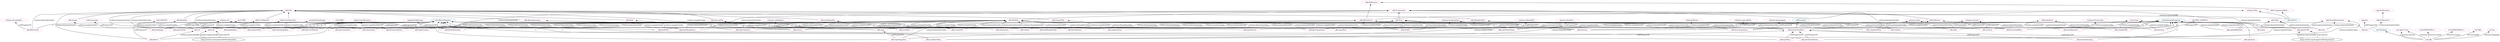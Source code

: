 digraph G {
  rankdir=BT
  node[height=.3]
"https://w3id.org/oseg/ont/okh#Component" [fillcolor="#1f77b4" color="#1f77b4" label="okh:Component"]
"https://w3id.org/oseg/ont/okh#ContributionGuide" [fillcolor="#1f77b4" color="#1f77b4" label="okh:ContributionG..."]
"http://ns.nature.com/terms/Publication" [fillcolor="#1f77b4" color="#1f77b4" label="npg:Publication"]
"http://schema.org/StructuredValue" [fillcolor="#1f77b4" color="#1f77b4" label="schema:Structured..."]
"https://w3id.org/oseg/ont/okh#ExportFile" [fillcolor="#1f77b4" color="#1f77b4" label="okh:ExportFile"]
"https://w3id.org/oseg/ont/okh#SourceFile" [fillcolor="#1f77b4" color="#1f77b4" label="okh:SourceFile"]
"https://w3id.org/oseg/ont/okh#ManifestFile" [fillcolor="#1f77b4" color="#1f77b4" label="okh:ManifestFile"]
"https://w3id.org/oseg/ont/okh#BoM" [fillcolor="#1f77b4" color="#1f77b4" label="okh:BoM"]
"https://w3id.org/oseg/ont/okh#ManufacturingInstructions" [fillcolor="#1f77b4" color="#1f77b4" label="okh:Manufacturing..."]
"http://www.w3.org/2001/XMLSchema#dateTimeStamp" [fillcolor="#1f77b4" color="#1f77b4" label="xsd:dateTimeStamp"]
"https://w3id.org/oseg/ont/okh#UserManual" [fillcolor="#1f77b4" color="#1f77b4" label="okh:UserManual"]
"http://spdx.org/rdf/terms#ListedLicense" [fillcolor="#1f77b4" color="#1f77b4" label="spdxt:ListedLicense"]
"https://w3id.org/oseg/ont/otrl#OTRL" [fillcolor="#1f77b4" color="#1f77b4" label="otrl:OTRL"]
"https://w3id.org/oseg/ont/otrl#ODRL" [fillcolor="#1f77b4" color="#1f77b4" label="otrl:ODRL"]
"https://w3id.org/oseg/ont/okh#Standard" [fillcolor="#1f77b4" color="#1f77b4" label="okh:Standard"]
"https://w3id.org/oseg/ont/okh#ComponentReference" [fillcolor="#1f77b4" color="#1f77b4" label="okh:ComponentRefe..."]
"https://w3id.org/oseg/ont/okh#WebsiteUrl" [fillcolor="#1f77b4" color="#1f77b4" label="okh:WebsiteUrl"]
"http://schema.org/Organization" [fillcolor="#1f77b4" color="#1f77b4" label="schema:Organization"]
"http://www.w3.org/1999/02/22-rdf-syntax-ns#Property" [fillcolor="#1f77b4" color="#1f77b4" label="rdf:Property"]
"http://www.w3.org/2001/XMLSchema#string" [fillcolor="#1f77b4" color="#1f77b4" label="xsd:string"]
"https://w3id.org/oseg/ont/okh#Part" [fillcolor="#1f77b4" color="#1f77b4" label="okh:Part"]
"https://w3id.org/oseg/ont/tsdc/core#OHTsDC" [fillcolor="#1f77b4" color="#1f77b4" label="tsdc:OHTsDC"]
"https://w3id.org/oseg/ont/okh#FileUrl" [fillcolor="#1f77b4" color="#1f77b4" label="okh:FileUrl"]
"https://w3id.org/oseg/ont/okh#OuterDimensions" [fillcolor="#1f77b4" color="#1f77b4" label="okh:OuterDimensions"]
"https://w3id.org/oseg/ont/okh#Publication" [fillcolor="#1f77b4" color="#1f77b4" label="okh:Publication"]
"https://w3id.org/oseg/ont/okh#Software" [fillcolor="#1f77b4" color="#1f77b4" label="okh:Software"]
"https://w3id.org/oseg/ont/okh#Mass" [fillcolor="#1f77b4" color="#1f77b4" label="okh:Mass"]
"http://schema.org/Person" [fillcolor="#1f77b4" color="#1f77b4" label="schema:Person"]
"https://w3id.org/oseg/ont/okh#File" [fillcolor="#1f77b4" color="#1f77b4" label="okh:File"]
"https://w3id.org/oseg/ont/okh#Module" [fillcolor="#1f77b4" color="#1f77b4" label="okh:Module"]
"http://www.w3.org/2002/07/owl#ObjectProperty" [fillcolor="#1f77b4" color="#1f77b4" label="owl:ObjectProperty"]
"http://schema.org/URL" [fillcolor="#1f77b4" color="#1f77b4" label="schema:URL"]
"https://w3id.org/oseg/ont/okh#AuxiliaryFile" [fillcolor="#1f77b4" color="#1f77b4" label="okh:AuxiliaryFile"]
"http://www.w3.org/2002/07/owl#Ontology" [fillcolor="#1f77b4" color="#1f77b4" label="owl:Ontology"]
"https://w3id.org/oseg/ont/okh#Reference" [fillcolor="#1f77b4" color="#1f77b4" label="okh:Reference"]
"https://w3id.org/oseg/ont/okh#Image" [fillcolor="#1f77b4" color="#1f77b4" label="okh:Image"]
"https://w3id.org/oseg/ont/okh#Readme" [fillcolor="#1f77b4" color="#1f77b4" label="okh:Readme"]
"http://www.w3.org/2002/07/owl#DatatypeProperty" [fillcolor="#1f77b4" color="#1f77b4" label="owl:DatatypeProperty"]
"https://w3id.org/oseg/ont/okh#manufacturingProcess" [fillcolor="#e377c2" color="#e377c2" label="okh:manufacturing..."]
"https://w3id.org/oseg/ont/okh#Module" [fillcolor="#e377c2" color="#e377c2" label="okh:Module"]
"https://www.gnu.org/licenses/gpl-3.0.txt" [fillcolor="#e377c2" color="#e377c2" label="ns1:gpl-3.0.txt"]
"https://w3id.org/oseg/ont/okh#technologyReadinessLevel" [fillcolor="#e377c2" color="#e377c2" label="okh:technologyRea..."]
"https://w3id.org/oseg/ont/okh#productionMetadata" [fillcolor="#e377c2" color="#e377c2" label="okh:productionMet..."]
"https://w3id.org/oseg/ont/okh#url" [fillcolor="#e377c2" color="#e377c2" label="okh:url"]
"https://w3id.org/oseg/ont/okh#forkOf" [fillcolor="#e377c2" color="#e377c2" label="okh:forkOf"]
"https://w3id.org/oseg/ont/okh#Part" [fillcolor="#e377c2" color="#e377c2" label="okh:Part"]
"http://schema.org/inLanguage" [fillcolor="#e377c2" color="#e377c2" label="schema:inLanguage"]
"http://www.w3.org/2001/XMLSchema#string" [fillcolor="#e377c2" color="#e377c2" label="xsd:string"]
"https://w3id.org/oseg/ont/okh#hasImage" [fillcolor="#e377c2" color="#e377c2" label="okh:hasImage"]
"https://w3id.org/oseg/ont/okh#hasManifestFile" [fillcolor="#e377c2" color="#e377c2" label="okh:hasManifestFile"]
"http://schema.org/image" [fillcolor="#e377c2" color="#e377c2" label="schema:image"]
"https://w3id.org/oseg/ont/okh#openSCAD" [fillcolor="#e377c2" color="#e377c2" label="okh:openSCAD"]
"https://w3id.org/oseg/ont/okh#Publication" [fillcolor="#e377c2" color="#e377c2" label="okh:Publication"]
"https://w3id.org/oseg/ont/okh#documentationLanguage" [fillcolor="#e377c2" color="#e377c2" label="okh:documentation..."]
"https://w3id.org/oseg/ont/okh#Software" [fillcolor="#e377c2" color="#e377c2" label="okh:Software"]
"https://w3id.org/oseg/ont/okh#OuterDimensions" [fillcolor="#e377c2" color="#e377c2" label="okh:OuterDimensions"]
"http://schema.org/url" [fillcolor="#e377c2" color="#e377c2" label="schema:url"]
"https://w3id.org/oseg/ont/okh#AuxiliaryFile" [fillcolor="#e377c2" color="#e377c2" label="okh:AuxiliaryFile"]
"http://schema.org/value" [fillcolor="#e377c2" color="#e377c2" label="schema:value"]
"https://w3id.org/oseg/ont/okh#Component" [fillcolor="#e377c2" color="#e377c2" label="okh:Component"]
"http://ns.nature.com/terms/hasPublication" [fillcolor="#e377c2" color="#e377c2" label="npg:hasPublication"]
"https://w3id.org/oseg/ont/okh#value" [fillcolor="#e377c2" color="#e377c2" label="okh:value"]
"https://w3id.org/oseg/ont/okh#fileFormat" [fillcolor="#e377c2" color="#e377c2" label="okh:fileFormat"]
"https://w3id.org/oseg/ont/okh#version" [fillcolor="#e377c2" color="#e377c2" label="okh:version"]
"https://w3id.org/oseg/ont/okh#timestamp" [fillcolor="#e377c2" color="#e377c2" label="okh:timestamp"]
"https://w3id.org/oseg/ont/okh#File" [fillcolor="#e377c2" color="#e377c2" label="okh:File"]
"http://ns.nature.com/terms/doi" [fillcolor="#e377c2" color="#e377c2" label="npg:doi"]
"https://w3id.org/oseg/ont/okh#export" [fillcolor="#e377c2" color="#e377c2" label="okh:export"]
"http://schema.org/copyrightHolder" [fillcolor="#e377c2" color="#e377c2" label="schema:copyrightH..."]
"http://purl.obolibrary.org/obo/BFO_0000016" [fillcolor="#e377c2" color="#e377c2" label="obo:BFO_0000016"]
"https://orcid.org/0000-0002-1611-7129" [fillcolor="#e377c2" color="#e377c2" label="orcid:0000-0002-1..."]
"https://w3id.org/oseg/ont/okh#versionOf" [fillcolor="#e377c2" color="#e377c2" label="okh:versionOf"]
"https://w3id.org/oseg/ont/okh#ContributionGuide" [fillcolor="#e377c2" color="#e377c2" label="okh:ContributionG..."]
"https://w3id.org/oseg/ont/okh#unit" [fillcolor="#e377c2" color="#e377c2" label="okh:unit"]
"https://w3id.org/oseg/ont/okh#smallestToleranceClass" [fillcolor="#e377c2" color="#e377c2" label="okh:smallestToler..."]
"https://orcid.org/0009-0004-3559-6542" [fillcolor="#e377c2" color="#e377c2" label="orcid:0009-0004-3..."]
"https://w3id.org/oseg/ont/okh#ManifestFile" [fillcolor="#e377c2" color="#e377c2" label="okh:ManifestFile"]
"https://w3id.org/oseg/ont/okh#cpcPatentClass" [fillcolor="#e377c2" color="#e377c2" label="okh:cpcPatentClass"]
"http://data.epo.org/linked-data/def/patent/classificationIPCInventive" [fillcolor="#e377c2" color="#e377c2" label="patent:classifica..."]
"https://w3id.org/oseg/ont/okh#Mass" [fillcolor="#e377c2" color="#e377c2" label="okh:Mass"]
"http://schema.org/codeRepository" [fillcolor="#e377c2" color="#e377c2" label="schema:codeReposi..."]
"https://w3id.org/oseg/ont/okh#hasManufacturingInstructions" [fillcolor="#e377c2" color="#e377c2" label="okh:hasManufactur..."]
"https://w3id.org/oseg/ont/okh#tsdc" [fillcolor="#e377c2" color="#e377c2" label="okh:tsdc"]
"http://schema.org/version" [fillcolor="#e377c2" color="#e377c2" label="schema:version"]
"https://w3id.org/oseg/ont/okh#spdxLicense" [fillcolor="#e377c2" color="#e377c2" label="okh:spdxLicense"]
"https://w3id.org/oseg/ont/okh#hasOuterDimensions" [fillcolor="#e377c2" color="#e377c2" label="okh:hasOuterDimen..."]
"https://w3id.org/oseg/ont/okh#material" [fillcolor="#e377c2" color="#e377c2" label="okh:material"]
"http://schema.org/encodingFormat" [fillcolor="#e377c2" color="#e377c2" label="schema:encodingFo..."]
"https://w3id.org/oseg/ont/okh#hasPublication" [fillcolor="#e377c2" color="#e377c2" label="okh:hasPublication"]
"https://w3id.org/oseg/ont/okh#Standard" [fillcolor="#e377c2" color="#e377c2" label="okh:Standard"]
"http://ns.nature.com/terms/Publication" [fillcolor="#e377c2" color="#e377c2" label="npg:Publication"]
"https://w3id.org/oseg/ont/okh#repo" [fillcolor="#e377c2" color="#e377c2" label="okh:repo"]
"https://w3id.org/oseg/ont/okh#dataSource" [fillcolor="#e377c2" color="#e377c2" label="okh:dataSource"]
"https://w3id.org/oseg/ont/okh#Readme" [fillcolor="#e377c2" color="#e377c2" label="okh:Readme"]
"http://schema.org/Organization" [fillcolor="#e377c2" color="#e377c2" label="schema:Organization"]
"https://w3id.org/oseg/ont/okh#hasUserManual" [fillcolor="#e377c2" color="#e377c2" label="okh:hasUserManual"]
"https://w3id.org/oseg/ont/okh#alternativeLicense" [fillcolor="#e377c2" color="#e377c2" label="okh:alternativeLi..."]
"http://schema.org/URL" [fillcolor="#e377c2" color="#e377c2" label="schema:URL"]
"https://w3id.org/oseg/ont/okh#repoHost" [fillcolor="#e377c2" color="#e377c2" label="okh:repoHost"]
"http://schema.org/Person" [fillcolor="#e377c2" color="#e377c2" label="schema:Person"]
"https://w3id.org/oseg/ont/okh#permaURL" [fillcolor="#e377c2" color="#e377c2" label="okh:permaURL"]
"https://w3id.org/oseg/ont/okh#WebsiteUrl" [fillcolor="#e377c2" color="#e377c2" label="okh:WebsiteUrl"]
"http://www.w3.org/2001/XMLSchema#dateTimeStamp" [fillcolor="#e377c2" color="#e377c2" label="xsd:dateTimeStamp"]
"https://w3id.org/oseg/ont/okh#source" [fillcolor="#e377c2" color="#e377c2" label="okh:source"]
"https://w3id.org/oseg/ont/okh#organization" [fillcolor="#e377c2" color="#e377c2" label="okh:organization"]
"https://w3id.org/oseg/ont/okh#doi" [fillcolor="#e377c2" color="#e377c2" label="okh:doi"]
"https://w3id.org/oseg/ont/okh#repoSnapshot" [fillcolor="#e377c2" color="#e377c2" label="okh:repoSnapshot"]
"https://w3id.org/oseg/ont/okh#SourceFile" [fillcolor="#e377c2" color="#e377c2" label="okh:SourceFile"]
"https://w3id.org/oseg/ont/okh#relativePath" [fillcolor="#e377c2" color="#e377c2" label="okh:relativePath"]
"https://w3id.org/oseg/ont/okh#compliesWith" [fillcolor="#e377c2" color="#e377c2" label="okh:compliesWith"]
"https://w3id.org/oseg/ont/okh#ExportFile" [fillcolor="#e377c2" color="#e377c2" label="okh:ExportFile"]
"https://w3id.org/oseg/ont/okh#fileUrl" [fillcolor="#e377c2" color="#e377c2" label="okh:fileUrl"]
"https://w3id.org/oseg/ont/okh#hasBoM" [fillcolor="#e377c2" color="#e377c2" label="okh:hasBoM"]
"https://w3id.org/oseg/ont/tsdc/core#OHTsDC" [fillcolor="#e377c2" color="#e377c2" label="tsdc:OHTsDC"]
"https://w3id.org/oseg/ont/okh#ComponentReference" [fillcolor="#e377c2" color="#e377c2" label="okh:ComponentRefe..."]
"https://w3id.org/oseg/ont/1.1.0/okh" [fillcolor="#e377c2" color="#e377c2" label="ns2:okh"]
"https://w3id.org/oseg/ont/okh#hasReadme" [fillcolor="#e377c2" color="#e377c2" label="okh:hasReadme"]
"https://w3id.org/oseg/ont/otrl#OTRL" [fillcolor="#e377c2" color="#e377c2" label="otrl:OTRL"]
"https://w3id.org/oseg/ont/okh#uploadMethod" [fillcolor="#e377c2" color="#e377c2" label="okh:uploadMethod"]
"https://w3id.org/oseg/ont/okh#Reference" [fillcolor="#e377c2" color="#e377c2" label="okh:Reference"]
"https://w3id.org/oseg/ont/okh#okhv" [fillcolor="#e377c2" color="#e377c2" label="okh:okhv"]
"https://w3id.org/oseg/ont/okh#release" [fillcolor="#e377c2" color="#e377c2" label="okh:release"]
"http://spdx.org/rdf/terms#ListedLicense" [fillcolor="#e377c2" color="#e377c2" label="spdxt:ListedLicense"]
"http://schema.org/isBasedOn" [fillcolor="#e377c2" color="#e377c2" label="schema:isBasedOn"]
"https://w3id.org/oseg/ont/okh#hasComponent" [fillcolor="#e377c2" color="#e377c2" label="okh:hasComponent"]
"https://w3id.org/oseg/ont/okh#attestation" [fillcolor="#e377c2" color="#e377c2" label="okh:attestation"]
"https://w3id.org/oseg/ont/okh#auxiliary" [fillcolor="#e377c2" color="#e377c2" label="okh:auxiliary"]
"https://w3id.org/oseg/ont/okh#hasMass" [fillcolor="#e377c2" color="#e377c2" label="okh:hasMass"]
"https://w3id.org/oseg/ont/okh#installationGuide" [fillcolor="#e377c2" color="#e377c2" label="okh:installationG..."]
"https://w3id.org/oseg/ont/okh#hasContributionGuide" [fillcolor="#e377c2" color="#e377c2" label="okh:hasContributi..."]
"https://w3id.org/oseg/ont/okh#ManufacturingInstructions" [fillcolor="#e377c2" color="#e377c2" label="okh:Manufacturing..."]
"https://w3id.org/oseg/ont/okh#function" [fillcolor="#e377c2" color="#e377c2" label="okh:function"]
"https://w3id.org/oseg/ont/okh#Image" [fillcolor="#e377c2" color="#e377c2" label="okh:Image"]
"http://id.loc.gov/vocabulary/iso639-1/en" [fillcolor="#e377c2" color="#e377c2" label="ns3:en"]
"https://w3id.org/oseg/ont/okh#hasSoftware" [fillcolor="#e377c2" color="#e377c2" label="okh:hasSoftware"]
"https://w3id.org/oseg/ont/okh#BoM" [fillcolor="#e377c2" color="#e377c2" label="okh:BoM"]
"https://w3id.org/oseg/ont/okh" [fillcolor="#e377c2" color="#e377c2" label="ns4:okh"]
"https://w3id.org/oseg/ont/okh#UserManual" [fillcolor="#e377c2" color="#e377c2" label="okh:UserManual"]
"https://w3id.org/oseg/ont/okh#documentationReadinessLevel" [fillcolor="#e377c2" color="#e377c2" label="okh:documentation..."]
"https://w3id.org/oseg/ont/okh#licensor" [fillcolor="#e377c2" color="#e377c2" label="okh:licensor"]
"https://w3id.org/oseg/ont/okh#standardID" [fillcolor="#e377c2" color="#e377c2" label="okh:standardID"]
"http://schema.org/StructuredValue" [fillcolor="#e377c2" color="#e377c2" label="schema:Structured..."]
"https://w3id.org/oseg/ont/okh#functionalMetadata" [fillcolor="#e377c2" color="#e377c2" label="okh:functionalMet..."]
"https://w3id.org/oseg/ont/otrl#ODRL" [fillcolor="#e377c2" color="#e377c2" label="otrl:ODRL"]
  "https://w3id.org/oseg/ont/okh#manufacturingProcess" -> "http://www.w3.org/2002/07/owl#DatatypeProperty" [label="a"]
  "https://w3id.org/oseg/ont/okh#productionMetadata" -> "https://w3id.org/oseg/ont/okh#Module" [label="schema:domainIncludes"]
  "https://w3id.org/oseg/ont/okh#hasUserManual" -> "https://w3id.org/oseg/ont/okh#Module" [label="schema:domainIncludes"]
  "https://w3id.org/oseg/ont/okh" -> "https://www.gnu.org/licenses/gpl-3.0.txt" [label="dcterms:license"]
  "https://w3id.org/oseg/ont/okh#technologyReadinessLevel" -> "http://www.w3.org/2002/07/owl#ObjectProperty" [label="a"]
  "https://w3id.org/oseg/ont/okh#technologyReadinessLevel" -> "https://w3id.org/oseg/ont/okh#Module" [label="schema:domainIncludes"]
  "https://w3id.org/oseg/ont/okh#documentationReadinessLevel" -> "https://w3id.org/oseg/ont/okh#Module" [label="schema:domainIncludes"]
  "https://w3id.org/oseg/ont/okh#licensor" -> "https://w3id.org/oseg/ont/okh#Module" [label="schema:domainIncludes"]
  "https://w3id.org/oseg/ont/okh#documentationLanguage" -> "http://schema.org/inLanguage" [label="subPropertyOf"]
  "https://w3id.org/oseg/ont/okh#hasManifestFile" -> "http://www.w3.org/2002/07/owl#ObjectProperty" [label="a"]
  "https://w3id.org/oseg/ont/okh#hasComponent" -> "https://w3id.org/oseg/ont/okh#Module" [label="schema:rangeIncludes"]
  "https://w3id.org/oseg/ont/okh#openScad" -> "https://w3id.org/oseg/ont/okh#openSCAD" [label="owl:sameAs"]
  "https://w3id.org/oseg/ont/okh#doi" -> "https://w3id.org/oseg/ont/okh#Publication" [label="schema:domainIncludes"]
  "https://w3id.org/oseg/ont/okh#documentationLanguage" -> "http://www.w3.org/2002/07/owl#DatatypeProperty" [label="a"]
  "https://w3id.org/oseg/ont/okh#hasManifestFile" -> "https://w3id.org/oseg/ont/okh#Part" [label="schema:domainIncludes"]
  "https://w3id.org/oseg/ont/okh#Module" -> "https://w3id.org/oseg/ont/okh#Component" [label=""]
  "https://w3id.org/oseg/ont/okh#hasPublication" -> "http://ns.nature.com/terms/hasPublication" [label="subPropertyOf"]
  "https://w3id.org/oseg/ont/okh#value" -> "http://www.w3.org/2002/07/owl#DatatypeProperty" [label="a"]
  "https://w3id.org/oseg/ont/okh#openSCAD" -> "https://w3id.org/oseg/ont/okh#OuterDimensions" [label="schema:domainIncludes"]
  "https://w3id.org/oseg/ont/okh#timestamp" -> "http://www.w3.org/2002/07/owl#ObjectProperty" [label="a"]
  "https://w3id.org/oseg/ont/okh#Image" -> "https://w3id.org/oseg/ont/okh#File" [label=""]
  "https://w3id.org/oseg/ont/okh#doi" -> "http://ns.nature.com/terms/doi" [label="subPropertyOf"]
  "https://w3id.org/oseg/ont/okh#repoHost" -> "https://w3id.org/oseg/ont/okh#Module" [label="schema:domainIncludes"]
  "https://w3id.org/oseg/ont/okh#licensor" -> "http://schema.org/copyrightHolder" [label="subPropertyOf"]
  "https://w3id.org/oseg/ont/okh#function" -> "http://purl.obolibrary.org/obo/BFO_0000016" [label="subPropertyOf"]
  "https://w3id.org/oseg/ont/okh#relativePath" -> "http://schema.org/url" [label="subPropertyOf"]
  "https://w3id.org/oseg/ont/okh" -> "https://orcid.org/0009-0004-3559-6542" [label="dcterms:creator"]
  "https://w3id.org/oseg/ont/okh#okhv" -> "https://w3id.org/oseg/ont/okh#ManifestFile" [label="schema:domainIncludes"]
  "https://w3id.org/oseg/ont/okh#cpcPatentClass" -> "http://www.w3.org/2002/07/owl#ObjectProperty" [label="a"]
  "https://w3id.org/oseg/ont/okh#hasManifestFile" -> "https://w3id.org/oseg/ont/okh#Module" [label="schema:domainIncludes"]
  "https://w3id.org/oseg/ont/okh#AuxiliaryFile" -> "https://w3id.org/oseg/ont/okh#File" [label=""]
  "https://w3id.org/oseg/ont/okh#SourceFile" -> "https://w3id.org/oseg/ont/okh#File" [label=""]
  "https://w3id.org/oseg/ont/okh#cpcPatentClass" -> "https://w3id.org/oseg/ont/okh#Module" [label="schema:domainIncludes"]
  "https://w3id.org/oseg/ont/okh#versionOf" -> "https://w3id.org/oseg/ont/okh#Module" [label="schema:rangeIncludes"]
  "https://w3id.org/oseg/ont/okh#unit" -> "https://w3id.org/oseg/ont/okh#Mass" [label="schema:domainIncludes"]
  "https://w3id.org/oseg/ont/okh#repo" -> "http://schema.org/codeRepository" [label="subPropertyOf"]
  "https://w3id.org/oseg/ont/okh#hasManufacturingInstructions" -> "http://www.w3.org/2002/07/owl#ObjectProperty" [label="a"]
  "https://w3id.org/oseg/ont/okh#tsdc" -> "http://www.w3.org/2002/07/owl#ObjectProperty" [label="a"]
  "https://w3id.org/oseg/ont/okh#timestamp" -> "https://w3id.org/oseg/ont/okh#Module" [label="schema:domainIncludes"]
  "https://w3id.org/oseg/ont/okh#fileFormat" -> "https://w3id.org/oseg/ont/okh#File" [label="schema:domainIncludes"]
  "https://w3id.org/oseg/ont/okh#unit" -> "https://w3id.org/oseg/ont/okh#OuterDimensions" [label="schema:domainIncludes"]
  "https://w3id.org/oseg/ont/okh#ManufacturingInstructions" -> "https://w3id.org/oseg/ont/okh#File" [label=""]
  "https://w3id.org/oseg/ont/okh#spdxLicense" -> "http://www.w3.org/2002/07/owl#ObjectProperty" [label="a"]
  "https://w3id.org/oseg/ont/okh#hasOuterDimensions" -> "http://www.w3.org/2002/07/owl#ObjectProperty" [label="a"]
  "https://w3id.org/oseg/ont/okh#material" -> "http://www.w3.org/2002/07/owl#DatatypeProperty" [label="a"]
  "https://w3id.org/oseg/ont/okh#hasComponent" -> "https://w3id.org/oseg/ont/okh#Module" [label="schema:domainIncludes"]
  "https://w3id.org/oseg/ont/okh#compliesWith" -> "https://w3id.org/oseg/ont/okh#Standard" [label="schema:rangeIncludes"]
  "https://w3id.org/oseg/ont/okh#dataSource" -> "http://www.w3.org/2002/07/owl#DatatypeProperty" [label="a"]
  "https://w3id.org/oseg/ont/okh#hasReadme" -> "https://w3id.org/oseg/ont/okh#Readme" [label="schema:rangeIncludes"]
  "https://w3id.org/oseg/ont/okh#organization" -> "http://schema.org/Organization" [label="schema:rangeIncludes"]
  "https://w3id.org/oseg/ont/okh#hasUserManual" -> "http://www.w3.org/2002/07/owl#ObjectProperty" [label="a"]
  "https://w3id.org/oseg/ont/okh#FileUrl" -> "http://schema.org/URL" [label=""]
  "https://w3id.org/oseg/ont/okh#repoHost" -> "http://www.w3.org/2002/07/owl#DatatypeProperty" [label="a"]
  "https://w3id.org/oseg/ont/okh#hasMass" -> "https://w3id.org/oseg/ont/okh#Mass" [label="schema:rangeIncludes"]
  "https://w3id.org/oseg/ont/okh#licensor" -> "http://schema.org/Person" [label="schema:rangeIncludes"]
  "https://w3id.org/oseg/ont/okh#url" -> "https://w3id.org/oseg/ont/okh#File" [label="schema:domainIncludes"]
  "https://w3id.org/oseg/ont/okh#Readme" -> "https://w3id.org/oseg/ont/okh#File" [label=""]
  "https://w3id.org/oseg/ont/okh#timestamp" -> "http://www.w3.org/2001/XMLSchema#dateTimeStamp" [label="schema:rangeIncludes"]
  "https://w3id.org/oseg/ont/okh#WebsiteUrl" -> "http://schema.org/URL" [label=""]
  "https://w3id.org/oseg/ont/okh#source" -> "http://www.w3.org/2002/07/owl#ObjectProperty" [label="a"]
  "https://w3id.org/oseg/ont/okh#cpcPatentClass" -> "http://www.w3.org/2001/XMLSchema#string" [label="schema:rangeIncludes"]
  "https://w3id.org/oseg/ont/okh#forkOf" -> "https://w3id.org/oseg/ont/okh#Module" [label="schema:domainIncludes"]
  "https://w3id.org/oseg/ont/okh#url" -> "http://schema.org/url" [label="subPropertyOf"]
  "https://w3id.org/oseg/ont/okh#hasMass" -> "https://w3id.org/oseg/ont/okh#productionMetadata" [label="subPropertyOf"]
  "https://w3id.org/oseg/ont/okh#export" -> "https://w3id.org/oseg/ont/okh#Part" [label="schema:domainIncludes"]
  "https://w3id.org/oseg/ont/okh#versionOf" -> "https://w3id.org/oseg/ont/okh#Module" [label="schema:domainIncludes"]
  "https://w3id.org/oseg/ont/okh#repoSnapshot" -> "http://www.w3.org/2002/07/owl#ObjectProperty" [label="a"]
  "https://w3id.org/oseg/ont/okh#relativePath" -> "http://www.w3.org/2002/07/owl#ObjectProperty" [label="a"]
  "https://w3id.org/oseg/ont/okh#compliesWith" -> "http://www.w3.org/2002/07/owl#ObjectProperty" [label="a"]
  "https://w3id.org/oseg/ont/okh#functionalMetadata" -> "https://w3id.org/oseg/ont/okh#Module" [label="schema:domainIncludes"]
  "https://w3id.org/oseg/ont/okh#smallestToleranceClass" -> "https://w3id.org/oseg/ont/okh#Part" [label="schema:domainIncludes"]
  "https://w3id.org/oseg/ont/okh#fileUrl" -> "http://www.w3.org/2002/07/owl#ObjectProperty" [label="a"]
  "https://w3id.org/oseg/ont/okh#FileUrl" -> "https://w3id.org/oseg/ont/okh#File" [label="schema:supersededBy"]
  "https://w3id.org/oseg/ont/okh#hasBoM" -> "http://www.w3.org/2002/07/owl#ObjectProperty" [label="a"]
  "https://w3id.org/oseg/ont/okh#tsdc" -> "https://w3id.org/oseg/ont/tsdc/core#OHTsDC" [label="schema:rangeIncludes"]
  "https://w3id.org/oseg/ont/okh#hasImage" -> "https://w3id.org/oseg/ont/okh#Component" [label="schema:domainIncludes"]
  "https://w3id.org/oseg/ont/okh#hasBoM" -> "https://w3id.org/oseg/ont/okh#Module" [label="schema:domainIncludes"]
  "https://w3id.org/oseg/ont/okh#source" -> "https://w3id.org/oseg/ont/okh#Module" [label="schema:domainIncludes"]
  "https://w3id.org/oseg/ont/okh#permaURL" -> "https://w3id.org/oseg/ont/okh#File" [label="schema:domainIncludes"]
  "https://w3id.org/oseg/ont/okh#hasReadme" -> "http://www.w3.org/2002/07/owl#ObjectProperty" [label="a"]
  "https://w3id.org/oseg/ont/okh#repo" -> "https://w3id.org/oseg/ont/okh#WebsiteUrl" [label="schema:rangeIncludes"]
  "https://w3id.org/oseg/ont/okh#uploadMethod" -> "http://www.w3.org/2002/07/owl#DatatypeProperty" [label="a"]
  "https://w3id.org/oseg/ont/okh#ComponentReference" -> "https://w3id.org/oseg/ont/okh#Reference" [label=""]
  "https://w3id.org/oseg/ont/okh#okhv" -> "http://www.w3.org/2002/07/owl#DatatypeProperty" [label="a"]
  "https://w3id.org/oseg/ont/okh#hasReadme" -> "https://w3id.org/oseg/ont/okh#Module" [label="schema:domainIncludes"]
  "https://w3id.org/oseg/ont/okh#repoSnapshot" -> "https://w3id.org/oseg/ont/okh#Module" [label="schema:domainIncludes"]
  "https://w3id.org/oseg/ont/okh#BoM" -> "https://w3id.org/oseg/ont/okh#File" [label=""]
  "https://w3id.org/oseg/ont/okh#hasComponent" -> "http://www.w3.org/2002/07/owl#ObjectProperty" [label="a"]
  "https://w3id.org/oseg/ont/okh#dataSource" -> "https://w3id.org/oseg/ont/okh#Module" [label="schema:domainIncludes"]
  "https://w3id.org/oseg/ont/okh#openScad" -> "https://w3id.org/oseg/ont/okh#openSCAD" [label="schema:supersededBy"]
  "https://w3id.org/oseg/ont/okh#attestation" -> "http://www.w3.org/2002/07/owl#ObjectProperty" [label="a"]
  "https://w3id.org/oseg/ont/okh#installationGuide" -> "http://www.w3.org/2002/07/owl#DatatypeProperty" [label="a"]
  "https://w3id.org/oseg/ont/okh#ManifestFile" -> "https://w3id.org/oseg/ont/okh#File" [label=""]
  "https://w3id.org/oseg/ont/okh#hasContributionGuide" -> "http://www.w3.org/2002/07/owl#ObjectProperty" [label="a"]
  "https://w3id.org/oseg/ont/okh#licensor" -> "http://schema.org/Organization" [label="schema:rangeIncludes"]
  "https://w3id.org/oseg/ont/okh#manufacturingProcess" -> "https://w3id.org/oseg/ont/okh#productionMetadata" [label="subPropertyOf"]
  "https://w3id.org/oseg/ont/okh#relatedTsdc" -> "https://w3id.org/oseg/ont/okh#tsdc" [label="owl:sameAs"]
  "https://w3id.org/oseg/ont/okh#version" -> "https://w3id.org/oseg/ont/okh#Module" [label="schema:domainIncludes"]
  "https://w3id.org/oseg/ont/okh#okhv" -> "http://schema.org/version" [label="subPropertyOf"]
  "https://w3id.org/oseg/ont/okh#openSCAD" -> "http://www.w3.org/2002/07/owl#DatatypeProperty" [label="a"]
  "https://w3id.org/oseg/ont/okh" -> "http://www.w3.org/2002/07/owl#Ontology" [label="a"]
  "https://w3id.org/oseg/ont/okh#openSCAD" -> "http://www.w3.org/2001/XMLSchema#string" [label="schema:rangeIncludes"]
  "https://w3id.org/oseg/ont/okh#functionalMetadata" -> "http://www.w3.org/2002/07/owl#DatatypeProperty" [label="a"]
  "https://w3id.org/oseg/ont/okh#UserManual" -> "https://w3id.org/oseg/ont/okh#File" [label=""]
  "https://w3id.org/oseg/ont/okh#hasContributionGuide" -> "https://w3id.org/oseg/ont/okh#Module" [label="schema:domainIncludes"]
  "https://w3id.org/oseg/ont/okh#hasOuterDimensions" -> "https://w3id.org/oseg/ont/okh#productionMetadata" [label="subPropertyOf"]
  "https://w3id.org/oseg/ont/okh#fileUrl" -> "https://w3id.org/oseg/ont/okh#url" [label="schema:supersededBy"]
  "https://w3id.org/oseg/ont/okh#attestation" -> "https://w3id.org/oseg/ont/okh#Module" [label="schema:domainIncludes"]
  "https://w3id.org/oseg/ont/okh#forkOf" -> "http://www.w3.org/2002/07/owl#ObjectProperty" [label="a"]
  "https://w3id.org/oseg/ont/okh#auxiliary" -> "https://w3id.org/oseg/ont/okh#Part" [label="schema:domainIncludes"]
  "https://w3id.org/oseg/ont/okh#relativePath" -> "http://www.w3.org/2001/XMLSchema#string" [label="schema:rangeIncludes"]
  "https://w3id.org/oseg/ont/okh#hasImage" -> "http://www.w3.org/2002/07/owl#ObjectProperty" [label="a"]
  "https://w3id.org/oseg/ont/okh#hasImage" -> "http://schema.org/image" [label="subPropertyOf"]
  "https://w3id.org/oseg/ont/okh#hasSoftware" -> "https://w3id.org/oseg/ont/okh#Software" [label="schema:rangeIncludes"]
  "https://w3id.org/oseg/ont/okh#hasOuterDimensions" -> "https://w3id.org/oseg/ont/okh#OuterDimensions" [label="schema:rangeIncludes"]
  "https://w3id.org/oseg/ont/okh#repoHost" -> "http://schema.org/url" [label="subPropertyOf"]
  "https://w3id.org/oseg/ont/okh#auxiliary" -> "https://w3id.org/oseg/ont/okh#AuxiliaryFile" [label="schema:rangeIncludes"]
  "https://w3id.org/oseg/ont/okh#productionMetadata" -> "http://schema.org/value" [label="subPropertyOf"]
  "https://w3id.org/oseg/ont/okh#tsdc" -> "https://w3id.org/oseg/ont/okh#Component" [label="schema:domainIncludes"]
  "https://w3id.org/oseg/ont/okh#fileFormat" -> "http://www.w3.org/2002/07/owl#ObjectProperty" [label="a"]
  "https://w3id.org/oseg/ont/okh#version" -> "http://www.w3.org/2002/07/owl#DatatypeProperty" [label="a"]
  "https://w3id.org/oseg/ont/okh#export" -> "http://www.w3.org/2002/07/owl#ObjectProperty" [label="a"]
  "https://w3id.org/oseg/ont/okh#auxiliary" -> "https://w3id.org/oseg/ont/okh#Module" [label="schema:domainIncludes"]
  "https://w3id.org/oseg/ont/okh" -> "https://orcid.org/0000-0002-1611-7129" [label="dcterms:creator"]
  "https://w3id.org/oseg/ont/okh#versionOf" -> "http://www.w3.org/2002/07/owl#ObjectProperty" [label="a"]
  "https://w3id.org/oseg/ont/okh#hasContributionGuide" -> "https://w3id.org/oseg/ont/okh#ContributionGuide" [label="schema:rangeIncludes"]
  "https://w3id.org/oseg/ont/okh#unit" -> "http://www.w3.org/2002/07/owl#DatatypeProperty" [label="a"]
  "https://w3id.org/oseg/ont/okh#smallestToleranceClass" -> "http://www.w3.org/2002/07/owl#ObjectProperty" [label="a"]
  "https://w3id.org/oseg/ont/okh#productionMetadata" -> "https://w3id.org/oseg/ont/okh#Part" [label="schema:domainIncludes"]
  "https://w3id.org/oseg/ont/okh#cpcPatentClass" -> "http://data.epo.org/linked-data/def/patent/classificationIPCInventive" [label="subPropertyOf"]
  "https://w3id.org/oseg/ont/okh#version" -> "http://schema.org/version" [label="subPropertyOf"]
  "https://w3id.org/oseg/ont/okh#release" -> "https://w3id.org/oseg/ont/okh#Software" [label="schema:domainIncludes"]
  "https://w3id.org/oseg/ont/okh#value" -> "https://w3id.org/oseg/ont/okh#Mass" [label="schema:domainIncludes"]
  "https://w3id.org/oseg/ont/okh#export" -> "https://w3id.org/oseg/ont/okh#Module" [label="schema:domainIncludes"]
  "https://w3id.org/oseg/ont/okh#hasComponent" -> "https://w3id.org/oseg/ont/okh#Part" [label="schema:rangeIncludes"]
  "https://w3id.org/oseg/ont/okh#material" -> "https://w3id.org/oseg/ont/okh#productionMetadata" [label="subPropertyOf"]
  "https://w3id.org/oseg/ont/okh#uploadMethod" -> "http://www.w3.org/2001/XMLSchema#string" [label="schema:rangeIncludes"]
  "https://w3id.org/oseg/ont/okh#Software" -> "https://w3id.org/oseg/ont/okh#Component" [label=""]
  "https://w3id.org/oseg/ont/okh#fileFormat" -> "http://schema.org/encodingFormat" [label="subPropertyOf"]
  "https://w3id.org/oseg/ont/okh#hasPublication" -> "http://www.w3.org/2002/07/owl#ObjectProperty" [label="a"]
  "https://w3id.org/oseg/ont/okh#Publication" -> "http://ns.nature.com/terms/Publication" [label=""]
  "https://w3id.org/oseg/ont/okh#ExportFile" -> "https://w3id.org/oseg/ont/okh#File" [label=""]
  "https://w3id.org/oseg/ont/okh#repo" -> "http://www.w3.org/2002/07/owl#ObjectProperty" [label="a"]
  "https://w3id.org/oseg/ont/okh#hasPublication" -> "https://w3id.org/oseg/ont/okh#Module" [label="schema:domainIncludes"]
  "https://w3id.org/oseg/ont/okh#standardID" -> "https://w3id.org/oseg/ont/okh#Standard" [label="schema:domainIncludes"]
  "https://w3id.org/oseg/ont/okh#compliesWith" -> "https://w3id.org/oseg/ont/okh#Component" [label="schema:domainIncludes"]
  "https://w3id.org/oseg/ont/okh#repo" -> "https://w3id.org/oseg/ont/okh#Module" [label="schema:domainIncludes"]
  "https://w3id.org/oseg/ont/okh#alternativeLicense" -> "http://www.w3.org/2002/07/owl#ObjectProperty" [label="a"]
  "https://w3id.org/oseg/ont/okh#productionMetadata" -> "http://www.w3.org/1999/02/22-rdf-syntax-ns#Property" [label="a"]
  "https://w3id.org/oseg/ont/okh#url" -> "http://www.w3.org/2002/07/owl#ObjectProperty" [label="a"]
  "https://w3id.org/oseg/ont/okh#relatedTsdc" -> "https://w3id.org/oseg/ont/okh#tsdc" [label="schema:supersededBy"]
  "https://w3id.org/oseg/ont/okh#permaURL" -> "http://www.w3.org/2002/07/owl#ObjectProperty" [label="a"]
  "https://w3id.org/oseg/ont/okh#hasComponent" -> "https://w3id.org/oseg/ont/okh#WebsiteUrl" [label="schema:rangeIncludes"]
  "https://w3id.org/oseg/ont/okh#organization" -> "http://www.w3.org/2002/07/owl#ObjectProperty" [label="a"]
  "https://w3id.org/oseg/ont/okh#documentationLanguage" -> "https://w3id.org/oseg/ont/okh#Part" [label="schema:domainIncludes"]
  "https://w3id.org/oseg/ont/okh#attestation" -> "https://w3id.org/oseg/ont/okh#WebsiteUrl" [label="schema:rangeIncludes"]
  "https://w3id.org/oseg/ont/okh#doi" -> "http://www.w3.org/2002/07/owl#DatatypeProperty" [label="a"]
  "https://w3id.org/oseg/ont/okh#function" -> "https://w3id.org/oseg/ont/okh#Module" [label="schema:domainIncludes"]
  "https://w3id.org/oseg/ont/okh#hasManufacturingInstructions" -> "https://w3id.org/oseg/ont/okh#Part" [label="schema:domainIncludes"]
  "https://w3id.org/oseg/ont/okh#Part" -> "https://w3id.org/oseg/ont/okh#Component" [label=""]
  "https://w3id.org/oseg/ont/okh#source" -> "https://w3id.org/oseg/ont/okh#SourceFile" [label="schema:rangeIncludes"]
  "https://w3id.org/oseg/ont/okh#dataSource" -> "http://schema.org/url" [label="subPropertyOf"]
  "https://w3id.org/oseg/ont/okh#alternativeLicense" -> "https://w3id.org/oseg/ont/okh#Module" [label="schema:domainIncludes"]
  "https://w3id.org/oseg/ont/okh#fileUrl" -> "http://schema.org/url" [label="subPropertyOf"]
  "https://w3id.org/oseg/ont/okh#ContributionGuide" -> "https://w3id.org/oseg/ont/okh#File" [label=""]
  "https://w3id.org/oseg/ont/okh#export" -> "https://w3id.org/oseg/ont/okh#ExportFile" [label="schema:rangeIncludes"]
  "https://w3id.org/oseg/ont/okh#documentationLanguage" -> "https://w3id.org/oseg/ont/okh#Module" [label="schema:domainIncludes"]
  "https://w3id.org/oseg/ont/okh#FileUrl" -> "https://w3id.org/oseg/ont/okh#ComponentReference" [label=""]
  "https://w3id.org/oseg/ont/okh#hasManufacturingInstructions" -> "https://w3id.org/oseg/ont/okh#Module" [label="schema:domainIncludes"]
  "https://w3id.org/oseg/ont/okh#alternativeLicense" -> "https://w3id.org/oseg/ont/okh#File" [label="schema:rangeIncludes"]
  "https://w3id.org/oseg/ont/okh" -> "https://w3id.org/oseg/ont/1.1.0/okh" [label="owl:versionIRI"]
  "https://w3id.org/oseg/ont/okh#fileUrl" -> "https://w3id.org/oseg/ont/okh#File" [label="schema:domainIncludes"]
  "https://w3id.org/oseg/ont/okh#organization" -> "https://w3id.org/oseg/ont/okh#Module" [label="schema:domainIncludes"]
  "https://w3id.org/oseg/ont/okh#hasManifestFile" -> "https://w3id.org/oseg/ont/okh#ManifestFile" [label="schema:rangeIncludes"]
  "https://w3id.org/oseg/ont/okh#technologyReadinessLevel" -> "https://w3id.org/oseg/ont/otrl#OTRL" [label="schema:rangeIncludes"]
  "https://w3id.org/oseg/ont/okh" -> "https://www.gnu.org/licenses/gpl-3.0.txt" [label="cc:license"]
  "https://w3id.org/oseg/ont/okh#functionalMetadata" -> "http://schema.org/value" [label="subPropertyOf"]
  "https://w3id.org/oseg/ont/okh#release" -> "http://www.w3.org/2002/07/owl#DatatypeProperty" [label="a"]
  "https://w3id.org/oseg/ont/okh#uploadMethod" -> "https://w3id.org/oseg/ont/okh#Component" [label="schema:domainIncludes"]
  "https://w3id.org/oseg/ont/okh#spdxLicense" -> "http://spdx.org/rdf/terms#ListedLicense" [label="schema:rangeIncludes"]
  "https://w3id.org/oseg/ont/okh#installationGuide" -> "https://w3id.org/oseg/ont/okh#Software" [label="schema:domainIncludes"]
  "https://w3id.org/oseg/ont/okh#forkOf" -> "http://schema.org/isBasedOn" [label="subPropertyOf"]
  "https://w3id.org/oseg/ont/okh#WebsiteUrl" -> "https://w3id.org/oseg/ont/okh#Reference" [label=""]
  "https://w3id.org/oseg/ont/okh#standardID" -> "http://www.w3.org/2001/XMLSchema#string" [label="schema:rangeIncludes"]
  "https://w3id.org/oseg/ont/okh#relativePath" -> "https://w3id.org/oseg/ont/okh#File" [label="schema:domainIncludes"]
  "https://w3id.org/oseg/ont/okh#auxiliary" -> "http://www.w3.org/2002/07/owl#ObjectProperty" [label="a"]
  "https://w3id.org/oseg/ont/okh#hasMass" -> "http://www.w3.org/2002/07/owl#ObjectProperty" [label="a"]
  "https://w3id.org/oseg/ont/okh#hasManufacturingInstructions" -> "https://w3id.org/oseg/ont/okh#ManufacturingInstructions" [label="schema:rangeIncludes"]
  "https://w3id.org/oseg/ont/okh#forkOf" -> "https://w3id.org/oseg/ont/okh#Part" [label="schema:domainIncludes"]
  "https://w3id.org/oseg/ont/okh#function" -> "http://www.w3.org/2002/07/owl#DatatypeProperty" [label="a"]
  "https://w3id.org/oseg/ont/okh#function" -> "http://www.w3.org/2001/XMLSchema#string" [label="schema:rangeIncludes"]
  "https://w3id.org/oseg/ont/okh#hasImage" -> "https://w3id.org/oseg/ont/okh#Image" [label="schema:rangeIncludes"]
  "https://w3id.org/oseg/ont/okh#repoSnapshot" -> "https://w3id.org/oseg/ont/okh#WebsiteUrl" [label="schema:rangeIncludes"]
  "https://w3id.org/oseg/ont/okh" -> "http://id.loc.gov/vocabulary/iso639-1/en" [label="dcterms:language"]
  "https://w3id.org/oseg/ont/okh#hasSoftware" -> "http://www.w3.org/2002/07/owl#ObjectProperty" [label="a"]
  "https://w3id.org/oseg/ont/okh#hasBoM" -> "https://w3id.org/oseg/ont/okh#BoM" [label="schema:rangeIncludes"]
  "https://w3id.org/oseg/ont/okh#smallestToleranceClass" -> "https://w3id.org/oseg/ont/okh#productionMetadata" [label="subPropertyOf"]
  "https://w3id.org/oseg/ont/okh#hasUserManual" -> "https://w3id.org/oseg/ont/okh#UserManual" [label="schema:rangeIncludes"]
  "https://w3id.org/oseg/ont/okh#spdxLicense" -> "https://w3id.org/oseg/ont/okh#Module" [label="schema:domainIncludes"]
  "https://w3id.org/oseg/ont/okh#documentationReadinessLevel" -> "http://www.w3.org/2002/07/owl#ObjectProperty" [label="a"]
  "https://w3id.org/oseg/ont/okh#licensor" -> "http://www.w3.org/2002/07/owl#ObjectProperty" [label="a"]
  "https://w3id.org/oseg/ont/okh#hasSoftware" -> "https://w3id.org/oseg/ont/okh#Module" [label="schema:domainIncludes"]
  "https://w3id.org/oseg/ont/okh#repoSnapshot" -> "https://w3id.org/oseg/ont/okh#repo" [label="subPropertyOf"]
  "https://w3id.org/oseg/ont/okh#standardID" -> "http://www.w3.org/2002/07/owl#DatatypeProperty" [label="a"]
  "https://w3id.org/oseg/ont/okh#functionalMetadata" -> "http://schema.org/StructuredValue" [label="schema:rangeIncludes"]
  "https://w3id.org/oseg/ont/okh#release" -> "https://w3id.org/oseg/ont/okh#Module" [label="schema:domainIncludes"]
  "https://w3id.org/oseg/ont/okh#source" -> "https://w3id.org/oseg/ont/okh#Part" [label="schema:domainIncludes"]
  "https://w3id.org/oseg/ont/okh#documentationReadinessLevel" -> "https://w3id.org/oseg/ont/otrl#ODRL" [label="schema:rangeIncludes"]
}
